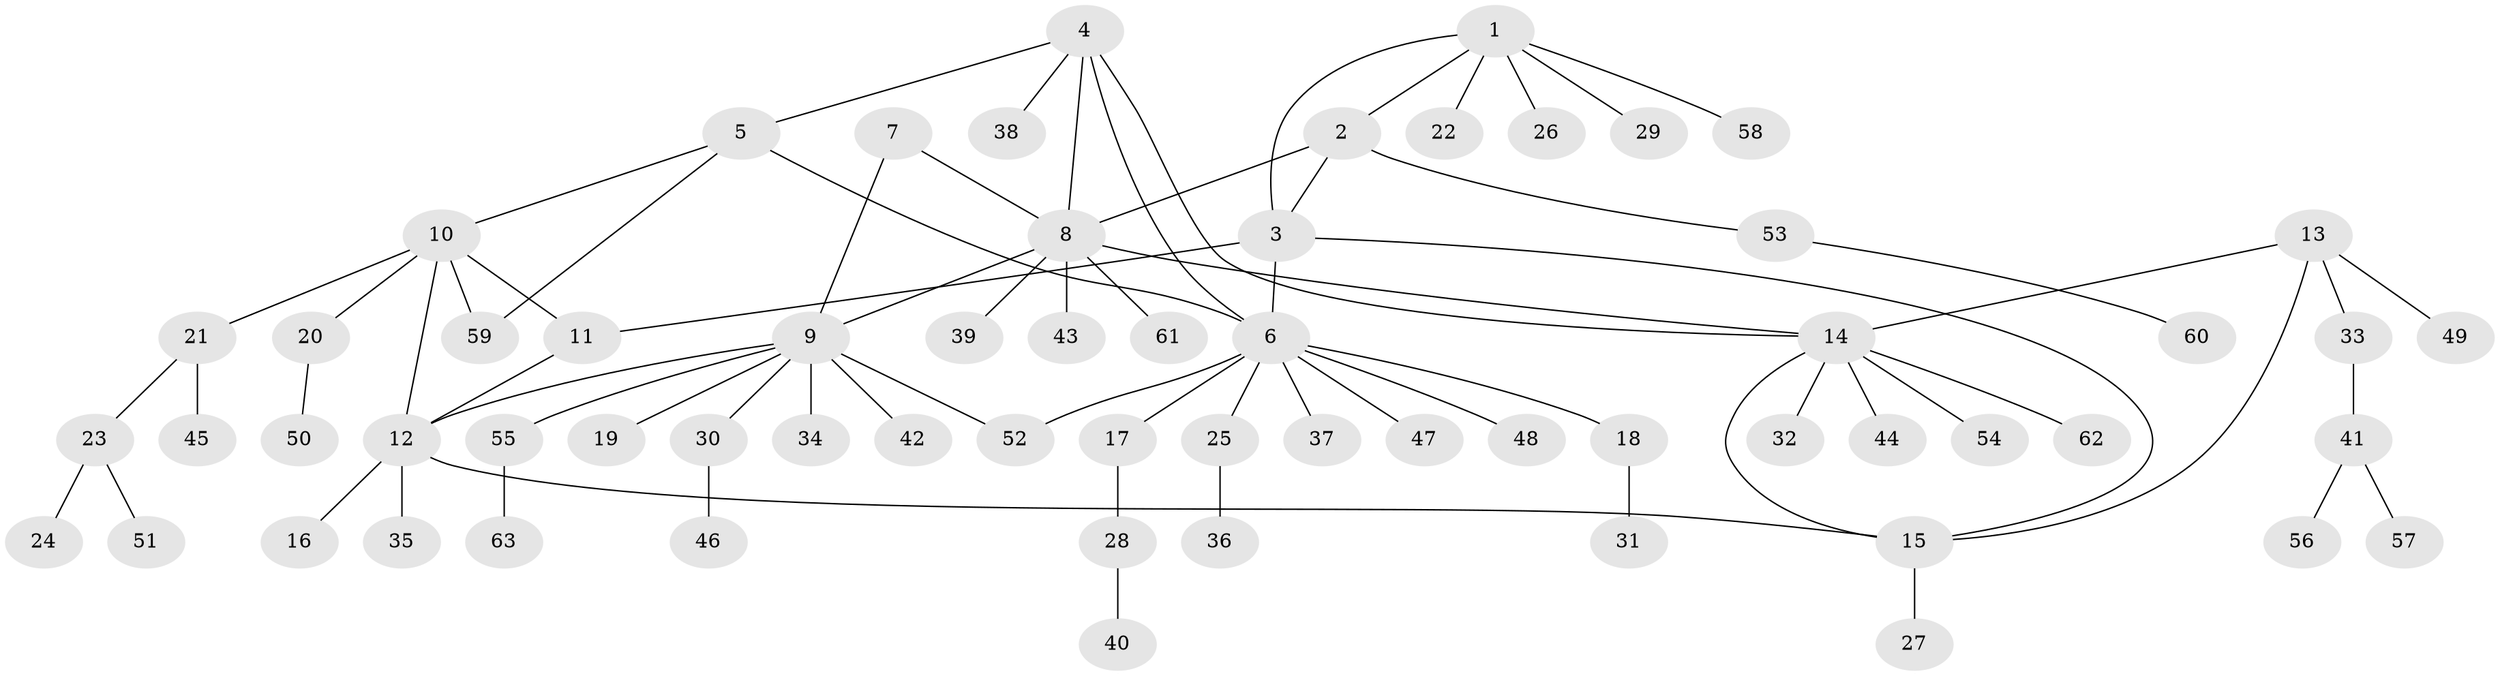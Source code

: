 // Generated by graph-tools (version 1.1) at 2025/11/02/27/25 16:11:36]
// undirected, 63 vertices, 75 edges
graph export_dot {
graph [start="1"]
  node [color=gray90,style=filled];
  1;
  2;
  3;
  4;
  5;
  6;
  7;
  8;
  9;
  10;
  11;
  12;
  13;
  14;
  15;
  16;
  17;
  18;
  19;
  20;
  21;
  22;
  23;
  24;
  25;
  26;
  27;
  28;
  29;
  30;
  31;
  32;
  33;
  34;
  35;
  36;
  37;
  38;
  39;
  40;
  41;
  42;
  43;
  44;
  45;
  46;
  47;
  48;
  49;
  50;
  51;
  52;
  53;
  54;
  55;
  56;
  57;
  58;
  59;
  60;
  61;
  62;
  63;
  1 -- 2;
  1 -- 3;
  1 -- 22;
  1 -- 26;
  1 -- 29;
  1 -- 58;
  2 -- 3;
  2 -- 8;
  2 -- 53;
  3 -- 6;
  3 -- 11;
  3 -- 15;
  4 -- 5;
  4 -- 6;
  4 -- 8;
  4 -- 14;
  4 -- 38;
  5 -- 6;
  5 -- 10;
  5 -- 59;
  6 -- 17;
  6 -- 18;
  6 -- 25;
  6 -- 37;
  6 -- 47;
  6 -- 48;
  6 -- 52;
  7 -- 8;
  7 -- 9;
  8 -- 9;
  8 -- 14;
  8 -- 39;
  8 -- 43;
  8 -- 61;
  9 -- 12;
  9 -- 19;
  9 -- 30;
  9 -- 34;
  9 -- 42;
  9 -- 52;
  9 -- 55;
  10 -- 11;
  10 -- 12;
  10 -- 20;
  10 -- 21;
  10 -- 59;
  11 -- 12;
  12 -- 15;
  12 -- 16;
  12 -- 35;
  13 -- 14;
  13 -- 15;
  13 -- 33;
  13 -- 49;
  14 -- 15;
  14 -- 32;
  14 -- 44;
  14 -- 54;
  14 -- 62;
  15 -- 27;
  17 -- 28;
  18 -- 31;
  20 -- 50;
  21 -- 23;
  21 -- 45;
  23 -- 24;
  23 -- 51;
  25 -- 36;
  28 -- 40;
  30 -- 46;
  33 -- 41;
  41 -- 56;
  41 -- 57;
  53 -- 60;
  55 -- 63;
}

